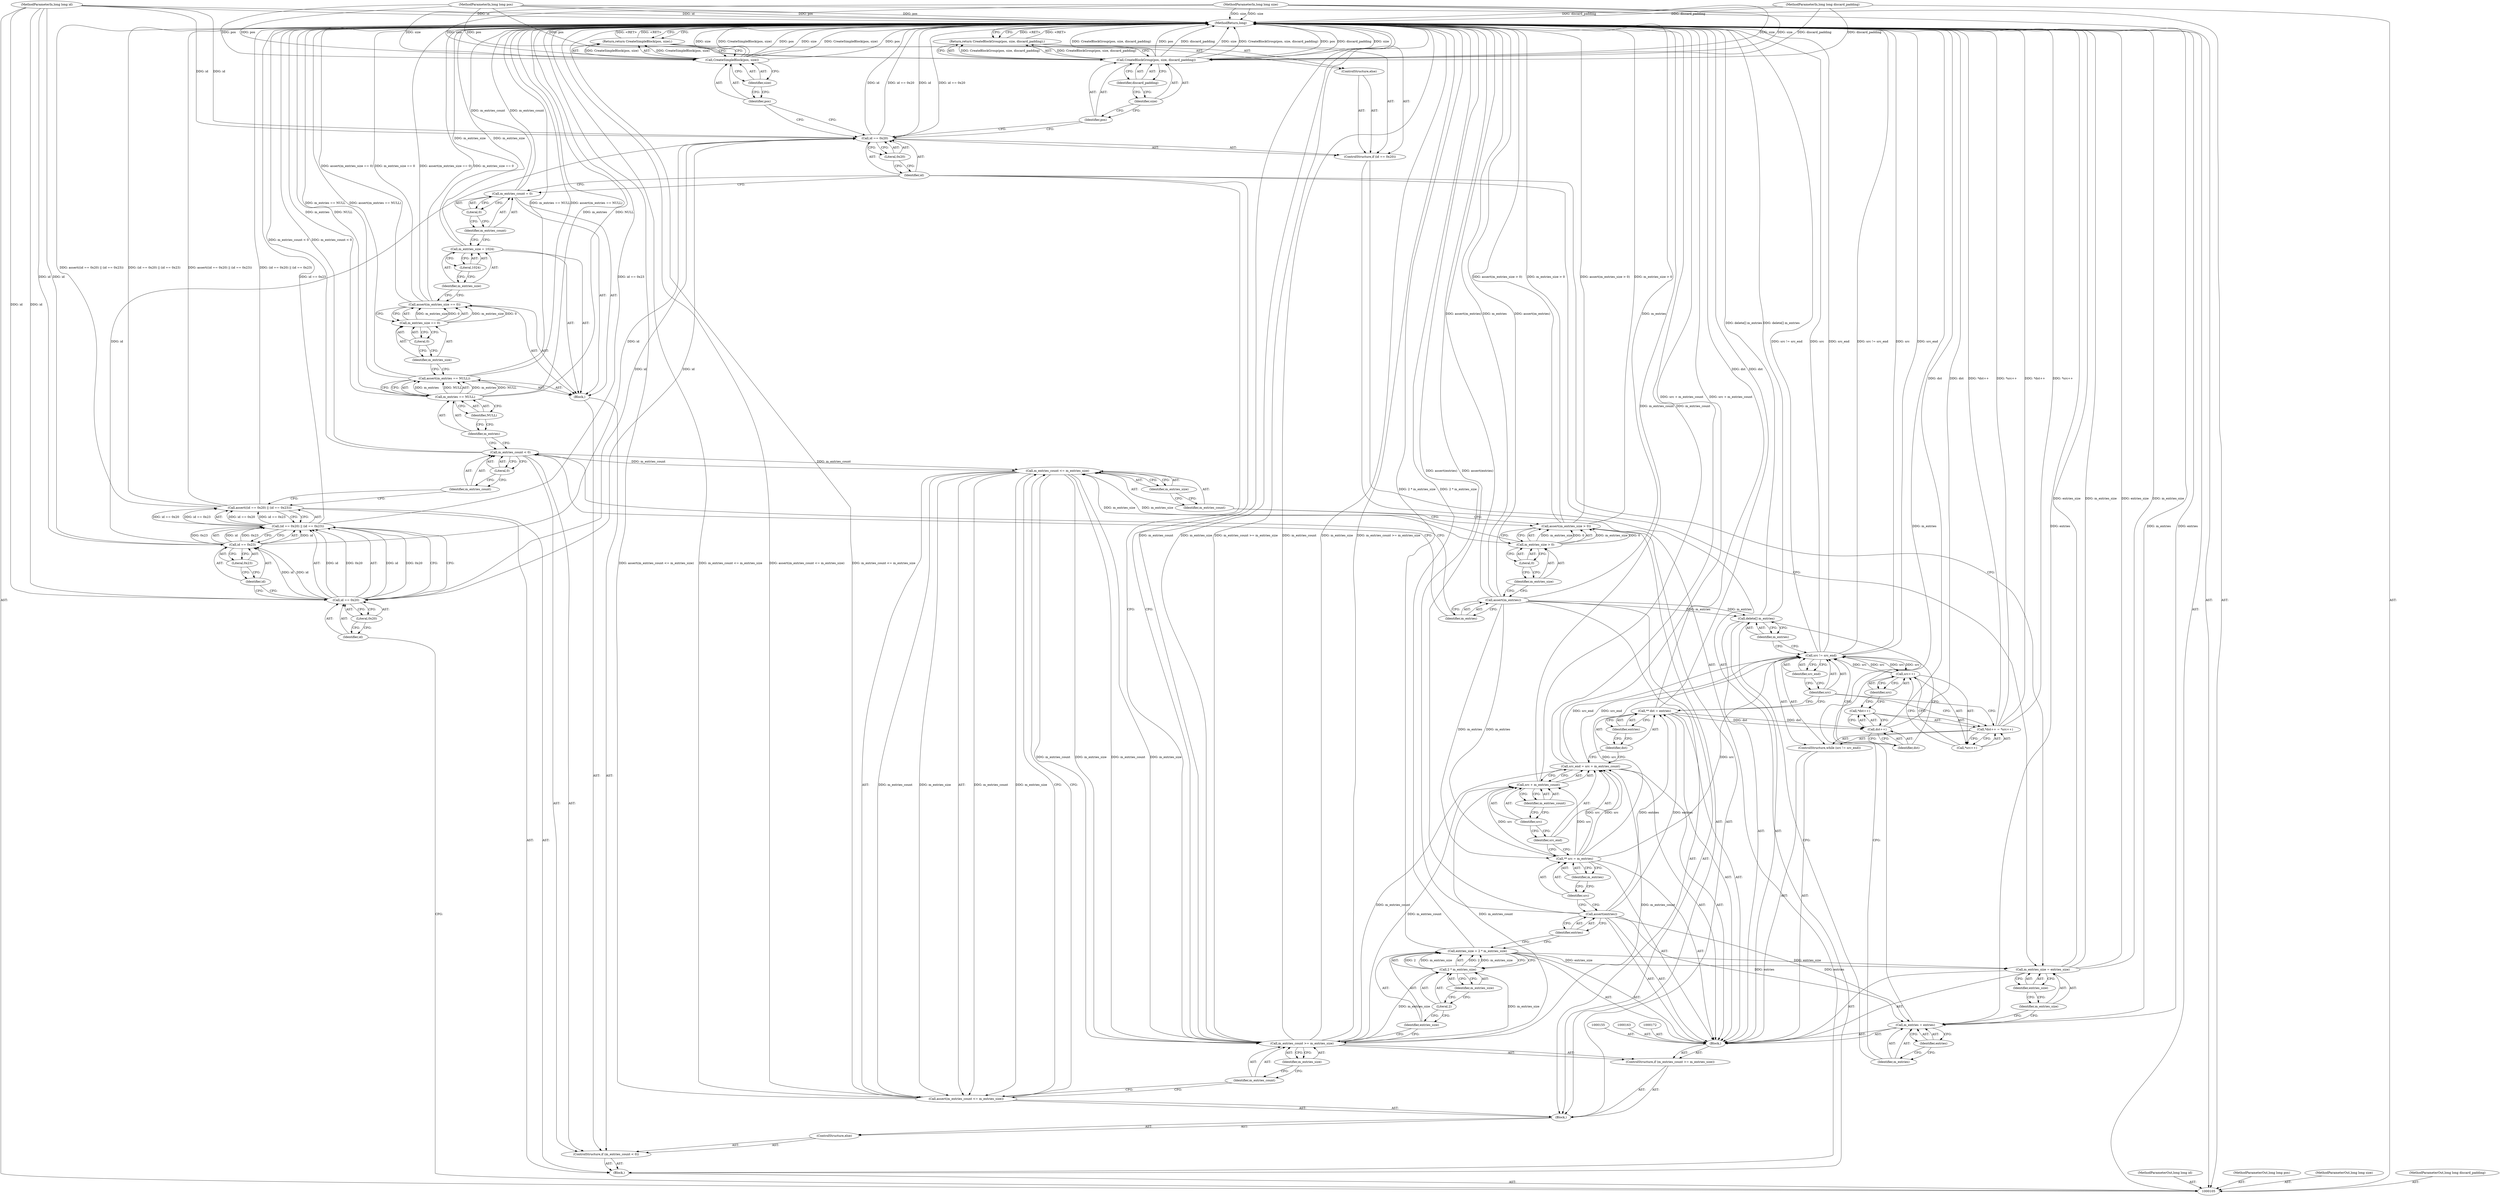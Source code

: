 digraph "1_Android_04839626ed859623901ebd3a5fd483982186b59d_19" {
"1000209" [label="(MethodReturn,long)"];
"1000125" [label="(Call,m_entries == NULL)"];
"1000126" [label="(Identifier,m_entries)"];
"1000127" [label="(Identifier,NULL)"];
"1000124" [label="(Call,assert(m_entries == NULL))"];
"1000129" [label="(Call,m_entries_size == 0)"];
"1000130" [label="(Identifier,m_entries_size)"];
"1000131" [label="(Literal,0)"];
"1000128" [label="(Call,assert(m_entries_size == 0))"];
"1000134" [label="(Literal,1024)"];
"1000132" [label="(Call,m_entries_size = 1024)"];
"1000133" [label="(Identifier,m_entries_size)"];
"1000137" [label="(Literal,0)"];
"1000135" [label="(Call,m_entries_count = 0)"];
"1000136" [label="(Identifier,m_entries_count)"];
"1000138" [label="(ControlStructure,else)"];
"1000139" [label="(Block,)"];
"1000141" [label="(Identifier,m_entries)"];
"1000140" [label="(Call,assert(m_entries))"];
"1000143" [label="(Call,m_entries_size > 0)"];
"1000144" [label="(Identifier,m_entries_size)"];
"1000145" [label="(Literal,0)"];
"1000142" [label="(Call,assert(m_entries_size > 0))"];
"1000106" [label="(MethodParameterIn,long long id)"];
"1000295" [label="(MethodParameterOut,long long id)"];
"1000147" [label="(Call,m_entries_count <= m_entries_size)"];
"1000148" [label="(Identifier,m_entries_count)"];
"1000149" [label="(Identifier,m_entries_size)"];
"1000146" [label="(Call,assert(m_entries_count <= m_entries_size))"];
"1000151" [label="(Call,m_entries_count >= m_entries_size)"];
"1000152" [label="(Identifier,m_entries_count)"];
"1000153" [label="(Identifier,m_entries_size)"];
"1000150" [label="(ControlStructure,if (m_entries_count >= m_entries_size))"];
"1000156" [label="(Call,entries_size = 2 * m_entries_size)"];
"1000157" [label="(Identifier,entries_size)"];
"1000158" [label="(Call,2 * m_entries_size)"];
"1000159" [label="(Literal,2)"];
"1000160" [label="(Identifier,m_entries_size)"];
"1000161" [label="(Call,assert(entries))"];
"1000162" [label="(Identifier,entries)"];
"1000164" [label="(Call,** src = m_entries)"];
"1000165" [label="(Identifier,src)"];
"1000166" [label="(Identifier,m_entries)"];
"1000167" [label="(Call,src_end = src + m_entries_count)"];
"1000168" [label="(Identifier,src_end)"];
"1000169" [label="(Call,src + m_entries_count)"];
"1000170" [label="(Identifier,src)"];
"1000171" [label="(Identifier,m_entries_count)"];
"1000154" [label="(Block,)"];
"1000173" [label="(Call,** dst = entries)"];
"1000174" [label="(Identifier,dst)"];
"1000175" [label="(Identifier,entries)"];
"1000176" [label="(ControlStructure,while (src != src_end))"];
"1000177" [label="(Call,src != src_end)"];
"1000178" [label="(Identifier,src)"];
"1000179" [label="(Identifier,src_end)"];
"1000107" [label="(MethodParameterIn,long long pos)"];
"1000296" [label="(MethodParameterOut,long long pos)"];
"1000180" [label="(Call,*dst++ = *src++)"];
"1000181" [label="(Call,*dst++)"];
"1000182" [label="(Call,dst++)"];
"1000183" [label="(Identifier,dst)"];
"1000184" [label="(Call,*src++)"];
"1000185" [label="(Call,src++)"];
"1000186" [label="(Identifier,src)"];
"1000187" [label="(Call,delete[] m_entries)"];
"1000188" [label="(Identifier,m_entries)"];
"1000189" [label="(Call,m_entries = entries)"];
"1000190" [label="(Identifier,m_entries)"];
"1000191" [label="(Identifier,entries)"];
"1000192" [label="(Call,m_entries_size = entries_size)"];
"1000193" [label="(Identifier,m_entries_size)"];
"1000194" [label="(Identifier,entries_size)"];
"1000198" [label="(Literal,0x20)"];
"1000195" [label="(ControlStructure,if (id == 0x20))"];
"1000196" [label="(Call,id == 0x20)"];
"1000197" [label="(Identifier,id)"];
"1000200" [label="(Call,CreateBlockGroup(pos, size, discard_padding))"];
"1000201" [label="(Identifier,pos)"];
"1000202" [label="(Identifier,size)"];
"1000203" [label="(Identifier,discard_padding)"];
"1000199" [label="(Return,return CreateBlockGroup(pos, size, discard_padding);)"];
"1000204" [label="(ControlStructure,else)"];
"1000108" [label="(MethodParameterIn,long long size)"];
"1000297" [label="(MethodParameterOut,long long size)"];
"1000206" [label="(Call,CreateSimpleBlock(pos, size))"];
"1000207" [label="(Identifier,pos)"];
"1000208" [label="(Identifier,size)"];
"1000205" [label="(Return,return CreateSimpleBlock(pos, size);)"];
"1000109" [label="(MethodParameterIn,long long discard_padding)"];
"1000298" [label="(MethodParameterOut,long long discard_padding)"];
"1000110" [label="(Block,)"];
"1000112" [label="(Call,(id == 0x20) || (id == 0x23))"];
"1000113" [label="(Call,id == 0x20)"];
"1000114" [label="(Identifier,id)"];
"1000115" [label="(Literal,0x20)"];
"1000116" [label="(Call,id == 0x23)"];
"1000117" [label="(Identifier,id)"];
"1000118" [label="(Literal,0x23)"];
"1000111" [label="(Call,assert((id == 0x20) || (id == 0x23)))"];
"1000122" [label="(Literal,0)"];
"1000119" [label="(ControlStructure,if (m_entries_count < 0))"];
"1000120" [label="(Call,m_entries_count < 0)"];
"1000121" [label="(Identifier,m_entries_count)"];
"1000123" [label="(Block,)"];
"1000209" -> "1000105"  [label="AST: "];
"1000209" -> "1000199"  [label="CFG: "];
"1000209" -> "1000205"  [label="CFG: "];
"1000205" -> "1000209"  [label="DDG: <RET>"];
"1000108" -> "1000209"  [label="DDG: size"];
"1000200" -> "1000209"  [label="DDG: CreateBlockGroup(pos, size, discard_padding)"];
"1000200" -> "1000209"  [label="DDG: pos"];
"1000200" -> "1000209"  [label="DDG: discard_padding"];
"1000200" -> "1000209"  [label="DDG: size"];
"1000177" -> "1000209"  [label="DDG: src_end"];
"1000177" -> "1000209"  [label="DDG: src != src_end"];
"1000177" -> "1000209"  [label="DDG: src"];
"1000180" -> "1000209"  [label="DDG: *dst++"];
"1000180" -> "1000209"  [label="DDG: *src++"];
"1000206" -> "1000209"  [label="DDG: size"];
"1000206" -> "1000209"  [label="DDG: CreateSimpleBlock(pos, size)"];
"1000206" -> "1000209"  [label="DDG: pos"];
"1000196" -> "1000209"  [label="DDG: id"];
"1000196" -> "1000209"  [label="DDG: id == 0x20"];
"1000125" -> "1000209"  [label="DDG: m_entries"];
"1000125" -> "1000209"  [label="DDG: NULL"];
"1000187" -> "1000209"  [label="DDG: delete[] m_entries"];
"1000142" -> "1000209"  [label="DDG: assert(m_entries_size > 0)"];
"1000142" -> "1000209"  [label="DDG: m_entries_size > 0"];
"1000124" -> "1000209"  [label="DDG: m_entries == NULL"];
"1000124" -> "1000209"  [label="DDG: assert(m_entries == NULL)"];
"1000192" -> "1000209"  [label="DDG: entries_size"];
"1000192" -> "1000209"  [label="DDG: m_entries_size"];
"1000107" -> "1000209"  [label="DDG: pos"];
"1000151" -> "1000209"  [label="DDG: m_entries_count >= m_entries_size"];
"1000151" -> "1000209"  [label="DDG: m_entries_count"];
"1000151" -> "1000209"  [label="DDG: m_entries_size"];
"1000167" -> "1000209"  [label="DDG: src + m_entries_count"];
"1000189" -> "1000209"  [label="DDG: m_entries"];
"1000189" -> "1000209"  [label="DDG: entries"];
"1000140" -> "1000209"  [label="DDG: m_entries"];
"1000140" -> "1000209"  [label="DDG: assert(m_entries)"];
"1000128" -> "1000209"  [label="DDG: m_entries_size == 0"];
"1000128" -> "1000209"  [label="DDG: assert(m_entries_size == 0)"];
"1000156" -> "1000209"  [label="DDG: 2 * m_entries_size"];
"1000132" -> "1000209"  [label="DDG: m_entries_size"];
"1000111" -> "1000209"  [label="DDG: (id == 0x20) || (id == 0x23)"];
"1000111" -> "1000209"  [label="DDG: assert((id == 0x20) || (id == 0x23))"];
"1000120" -> "1000209"  [label="DDG: m_entries_count < 0"];
"1000135" -> "1000209"  [label="DDG: m_entries_count"];
"1000169" -> "1000209"  [label="DDG: m_entries_count"];
"1000146" -> "1000209"  [label="DDG: assert(m_entries_count <= m_entries_size)"];
"1000146" -> "1000209"  [label="DDG: m_entries_count <= m_entries_size"];
"1000112" -> "1000209"  [label="DDG: id == 0x23"];
"1000182" -> "1000209"  [label="DDG: dst"];
"1000161" -> "1000209"  [label="DDG: assert(entries)"];
"1000173" -> "1000209"  [label="DDG: dst"];
"1000106" -> "1000209"  [label="DDG: id"];
"1000109" -> "1000209"  [label="DDG: discard_padding"];
"1000199" -> "1000209"  [label="DDG: <RET>"];
"1000125" -> "1000124"  [label="AST: "];
"1000125" -> "1000127"  [label="CFG: "];
"1000126" -> "1000125"  [label="AST: "];
"1000127" -> "1000125"  [label="AST: "];
"1000124" -> "1000125"  [label="CFG: "];
"1000125" -> "1000209"  [label="DDG: m_entries"];
"1000125" -> "1000209"  [label="DDG: NULL"];
"1000125" -> "1000124"  [label="DDG: m_entries"];
"1000125" -> "1000124"  [label="DDG: NULL"];
"1000126" -> "1000125"  [label="AST: "];
"1000126" -> "1000120"  [label="CFG: "];
"1000127" -> "1000126"  [label="CFG: "];
"1000127" -> "1000125"  [label="AST: "];
"1000127" -> "1000126"  [label="CFG: "];
"1000125" -> "1000127"  [label="CFG: "];
"1000124" -> "1000123"  [label="AST: "];
"1000124" -> "1000125"  [label="CFG: "];
"1000125" -> "1000124"  [label="AST: "];
"1000130" -> "1000124"  [label="CFG: "];
"1000124" -> "1000209"  [label="DDG: m_entries == NULL"];
"1000124" -> "1000209"  [label="DDG: assert(m_entries == NULL)"];
"1000125" -> "1000124"  [label="DDG: m_entries"];
"1000125" -> "1000124"  [label="DDG: NULL"];
"1000129" -> "1000128"  [label="AST: "];
"1000129" -> "1000131"  [label="CFG: "];
"1000130" -> "1000129"  [label="AST: "];
"1000131" -> "1000129"  [label="AST: "];
"1000128" -> "1000129"  [label="CFG: "];
"1000129" -> "1000128"  [label="DDG: m_entries_size"];
"1000129" -> "1000128"  [label="DDG: 0"];
"1000130" -> "1000129"  [label="AST: "];
"1000130" -> "1000124"  [label="CFG: "];
"1000131" -> "1000130"  [label="CFG: "];
"1000131" -> "1000129"  [label="AST: "];
"1000131" -> "1000130"  [label="CFG: "];
"1000129" -> "1000131"  [label="CFG: "];
"1000128" -> "1000123"  [label="AST: "];
"1000128" -> "1000129"  [label="CFG: "];
"1000129" -> "1000128"  [label="AST: "];
"1000133" -> "1000128"  [label="CFG: "];
"1000128" -> "1000209"  [label="DDG: m_entries_size == 0"];
"1000128" -> "1000209"  [label="DDG: assert(m_entries_size == 0)"];
"1000129" -> "1000128"  [label="DDG: m_entries_size"];
"1000129" -> "1000128"  [label="DDG: 0"];
"1000134" -> "1000132"  [label="AST: "];
"1000134" -> "1000133"  [label="CFG: "];
"1000132" -> "1000134"  [label="CFG: "];
"1000132" -> "1000123"  [label="AST: "];
"1000132" -> "1000134"  [label="CFG: "];
"1000133" -> "1000132"  [label="AST: "];
"1000134" -> "1000132"  [label="AST: "];
"1000136" -> "1000132"  [label="CFG: "];
"1000132" -> "1000209"  [label="DDG: m_entries_size"];
"1000133" -> "1000132"  [label="AST: "];
"1000133" -> "1000128"  [label="CFG: "];
"1000134" -> "1000133"  [label="CFG: "];
"1000137" -> "1000135"  [label="AST: "];
"1000137" -> "1000136"  [label="CFG: "];
"1000135" -> "1000137"  [label="CFG: "];
"1000135" -> "1000123"  [label="AST: "];
"1000135" -> "1000137"  [label="CFG: "];
"1000136" -> "1000135"  [label="AST: "];
"1000137" -> "1000135"  [label="AST: "];
"1000197" -> "1000135"  [label="CFG: "];
"1000135" -> "1000209"  [label="DDG: m_entries_count"];
"1000136" -> "1000135"  [label="AST: "];
"1000136" -> "1000132"  [label="CFG: "];
"1000137" -> "1000136"  [label="CFG: "];
"1000138" -> "1000119"  [label="AST: "];
"1000139" -> "1000138"  [label="AST: "];
"1000139" -> "1000138"  [label="AST: "];
"1000140" -> "1000139"  [label="AST: "];
"1000142" -> "1000139"  [label="AST: "];
"1000146" -> "1000139"  [label="AST: "];
"1000150" -> "1000139"  [label="AST: "];
"1000141" -> "1000140"  [label="AST: "];
"1000141" -> "1000120"  [label="CFG: "];
"1000140" -> "1000141"  [label="CFG: "];
"1000140" -> "1000139"  [label="AST: "];
"1000140" -> "1000141"  [label="CFG: "];
"1000141" -> "1000140"  [label="AST: "];
"1000144" -> "1000140"  [label="CFG: "];
"1000140" -> "1000209"  [label="DDG: m_entries"];
"1000140" -> "1000209"  [label="DDG: assert(m_entries)"];
"1000140" -> "1000164"  [label="DDG: m_entries"];
"1000140" -> "1000187"  [label="DDG: m_entries"];
"1000143" -> "1000142"  [label="AST: "];
"1000143" -> "1000145"  [label="CFG: "];
"1000144" -> "1000143"  [label="AST: "];
"1000145" -> "1000143"  [label="AST: "];
"1000142" -> "1000143"  [label="CFG: "];
"1000143" -> "1000142"  [label="DDG: m_entries_size"];
"1000143" -> "1000142"  [label="DDG: 0"];
"1000143" -> "1000147"  [label="DDG: m_entries_size"];
"1000144" -> "1000143"  [label="AST: "];
"1000144" -> "1000140"  [label="CFG: "];
"1000145" -> "1000144"  [label="CFG: "];
"1000145" -> "1000143"  [label="AST: "];
"1000145" -> "1000144"  [label="CFG: "];
"1000143" -> "1000145"  [label="CFG: "];
"1000142" -> "1000139"  [label="AST: "];
"1000142" -> "1000143"  [label="CFG: "];
"1000143" -> "1000142"  [label="AST: "];
"1000148" -> "1000142"  [label="CFG: "];
"1000142" -> "1000209"  [label="DDG: assert(m_entries_size > 0)"];
"1000142" -> "1000209"  [label="DDG: m_entries_size > 0"];
"1000143" -> "1000142"  [label="DDG: m_entries_size"];
"1000143" -> "1000142"  [label="DDG: 0"];
"1000106" -> "1000105"  [label="AST: "];
"1000106" -> "1000209"  [label="DDG: id"];
"1000106" -> "1000113"  [label="DDG: id"];
"1000106" -> "1000116"  [label="DDG: id"];
"1000106" -> "1000196"  [label="DDG: id"];
"1000295" -> "1000105"  [label="AST: "];
"1000147" -> "1000146"  [label="AST: "];
"1000147" -> "1000149"  [label="CFG: "];
"1000148" -> "1000147"  [label="AST: "];
"1000149" -> "1000147"  [label="AST: "];
"1000146" -> "1000147"  [label="CFG: "];
"1000147" -> "1000146"  [label="DDG: m_entries_count"];
"1000147" -> "1000146"  [label="DDG: m_entries_size"];
"1000120" -> "1000147"  [label="DDG: m_entries_count"];
"1000143" -> "1000147"  [label="DDG: m_entries_size"];
"1000147" -> "1000151"  [label="DDG: m_entries_count"];
"1000147" -> "1000151"  [label="DDG: m_entries_size"];
"1000148" -> "1000147"  [label="AST: "];
"1000148" -> "1000142"  [label="CFG: "];
"1000149" -> "1000148"  [label="CFG: "];
"1000149" -> "1000147"  [label="AST: "];
"1000149" -> "1000148"  [label="CFG: "];
"1000147" -> "1000149"  [label="CFG: "];
"1000146" -> "1000139"  [label="AST: "];
"1000146" -> "1000147"  [label="CFG: "];
"1000147" -> "1000146"  [label="AST: "];
"1000152" -> "1000146"  [label="CFG: "];
"1000146" -> "1000209"  [label="DDG: assert(m_entries_count <= m_entries_size)"];
"1000146" -> "1000209"  [label="DDG: m_entries_count <= m_entries_size"];
"1000147" -> "1000146"  [label="DDG: m_entries_count"];
"1000147" -> "1000146"  [label="DDG: m_entries_size"];
"1000151" -> "1000150"  [label="AST: "];
"1000151" -> "1000153"  [label="CFG: "];
"1000152" -> "1000151"  [label="AST: "];
"1000153" -> "1000151"  [label="AST: "];
"1000157" -> "1000151"  [label="CFG: "];
"1000197" -> "1000151"  [label="CFG: "];
"1000151" -> "1000209"  [label="DDG: m_entries_count >= m_entries_size"];
"1000151" -> "1000209"  [label="DDG: m_entries_count"];
"1000151" -> "1000209"  [label="DDG: m_entries_size"];
"1000147" -> "1000151"  [label="DDG: m_entries_count"];
"1000147" -> "1000151"  [label="DDG: m_entries_size"];
"1000151" -> "1000158"  [label="DDG: m_entries_size"];
"1000151" -> "1000167"  [label="DDG: m_entries_count"];
"1000151" -> "1000169"  [label="DDG: m_entries_count"];
"1000152" -> "1000151"  [label="AST: "];
"1000152" -> "1000146"  [label="CFG: "];
"1000153" -> "1000152"  [label="CFG: "];
"1000153" -> "1000151"  [label="AST: "];
"1000153" -> "1000152"  [label="CFG: "];
"1000151" -> "1000153"  [label="CFG: "];
"1000150" -> "1000139"  [label="AST: "];
"1000151" -> "1000150"  [label="AST: "];
"1000154" -> "1000150"  [label="AST: "];
"1000156" -> "1000154"  [label="AST: "];
"1000156" -> "1000158"  [label="CFG: "];
"1000157" -> "1000156"  [label="AST: "];
"1000158" -> "1000156"  [label="AST: "];
"1000162" -> "1000156"  [label="CFG: "];
"1000156" -> "1000209"  [label="DDG: 2 * m_entries_size"];
"1000158" -> "1000156"  [label="DDG: 2"];
"1000158" -> "1000156"  [label="DDG: m_entries_size"];
"1000156" -> "1000192"  [label="DDG: entries_size"];
"1000157" -> "1000156"  [label="AST: "];
"1000157" -> "1000151"  [label="CFG: "];
"1000159" -> "1000157"  [label="CFG: "];
"1000158" -> "1000156"  [label="AST: "];
"1000158" -> "1000160"  [label="CFG: "];
"1000159" -> "1000158"  [label="AST: "];
"1000160" -> "1000158"  [label="AST: "];
"1000156" -> "1000158"  [label="CFG: "];
"1000158" -> "1000156"  [label="DDG: 2"];
"1000158" -> "1000156"  [label="DDG: m_entries_size"];
"1000151" -> "1000158"  [label="DDG: m_entries_size"];
"1000159" -> "1000158"  [label="AST: "];
"1000159" -> "1000157"  [label="CFG: "];
"1000160" -> "1000159"  [label="CFG: "];
"1000160" -> "1000158"  [label="AST: "];
"1000160" -> "1000159"  [label="CFG: "];
"1000158" -> "1000160"  [label="CFG: "];
"1000161" -> "1000154"  [label="AST: "];
"1000161" -> "1000162"  [label="CFG: "];
"1000162" -> "1000161"  [label="AST: "];
"1000165" -> "1000161"  [label="CFG: "];
"1000161" -> "1000209"  [label="DDG: assert(entries)"];
"1000161" -> "1000173"  [label="DDG: entries"];
"1000161" -> "1000189"  [label="DDG: entries"];
"1000162" -> "1000161"  [label="AST: "];
"1000162" -> "1000156"  [label="CFG: "];
"1000161" -> "1000162"  [label="CFG: "];
"1000164" -> "1000154"  [label="AST: "];
"1000164" -> "1000166"  [label="CFG: "];
"1000165" -> "1000164"  [label="AST: "];
"1000166" -> "1000164"  [label="AST: "];
"1000168" -> "1000164"  [label="CFG: "];
"1000140" -> "1000164"  [label="DDG: m_entries"];
"1000164" -> "1000167"  [label="DDG: src"];
"1000164" -> "1000169"  [label="DDG: src"];
"1000164" -> "1000177"  [label="DDG: src"];
"1000165" -> "1000164"  [label="AST: "];
"1000165" -> "1000161"  [label="CFG: "];
"1000166" -> "1000165"  [label="CFG: "];
"1000166" -> "1000164"  [label="AST: "];
"1000166" -> "1000165"  [label="CFG: "];
"1000164" -> "1000166"  [label="CFG: "];
"1000167" -> "1000154"  [label="AST: "];
"1000167" -> "1000169"  [label="CFG: "];
"1000168" -> "1000167"  [label="AST: "];
"1000169" -> "1000167"  [label="AST: "];
"1000174" -> "1000167"  [label="CFG: "];
"1000167" -> "1000209"  [label="DDG: src + m_entries_count"];
"1000164" -> "1000167"  [label="DDG: src"];
"1000151" -> "1000167"  [label="DDG: m_entries_count"];
"1000167" -> "1000177"  [label="DDG: src_end"];
"1000168" -> "1000167"  [label="AST: "];
"1000168" -> "1000164"  [label="CFG: "];
"1000170" -> "1000168"  [label="CFG: "];
"1000169" -> "1000167"  [label="AST: "];
"1000169" -> "1000171"  [label="CFG: "];
"1000170" -> "1000169"  [label="AST: "];
"1000171" -> "1000169"  [label="AST: "];
"1000167" -> "1000169"  [label="CFG: "];
"1000169" -> "1000209"  [label="DDG: m_entries_count"];
"1000164" -> "1000169"  [label="DDG: src"];
"1000151" -> "1000169"  [label="DDG: m_entries_count"];
"1000170" -> "1000169"  [label="AST: "];
"1000170" -> "1000168"  [label="CFG: "];
"1000171" -> "1000170"  [label="CFG: "];
"1000171" -> "1000169"  [label="AST: "];
"1000171" -> "1000170"  [label="CFG: "];
"1000169" -> "1000171"  [label="CFG: "];
"1000154" -> "1000150"  [label="AST: "];
"1000155" -> "1000154"  [label="AST: "];
"1000156" -> "1000154"  [label="AST: "];
"1000161" -> "1000154"  [label="AST: "];
"1000163" -> "1000154"  [label="AST: "];
"1000164" -> "1000154"  [label="AST: "];
"1000167" -> "1000154"  [label="AST: "];
"1000172" -> "1000154"  [label="AST: "];
"1000173" -> "1000154"  [label="AST: "];
"1000176" -> "1000154"  [label="AST: "];
"1000187" -> "1000154"  [label="AST: "];
"1000189" -> "1000154"  [label="AST: "];
"1000192" -> "1000154"  [label="AST: "];
"1000173" -> "1000154"  [label="AST: "];
"1000173" -> "1000175"  [label="CFG: "];
"1000174" -> "1000173"  [label="AST: "];
"1000175" -> "1000173"  [label="AST: "];
"1000178" -> "1000173"  [label="CFG: "];
"1000173" -> "1000209"  [label="DDG: dst"];
"1000161" -> "1000173"  [label="DDG: entries"];
"1000173" -> "1000182"  [label="DDG: dst"];
"1000174" -> "1000173"  [label="AST: "];
"1000174" -> "1000167"  [label="CFG: "];
"1000175" -> "1000174"  [label="CFG: "];
"1000175" -> "1000173"  [label="AST: "];
"1000175" -> "1000174"  [label="CFG: "];
"1000173" -> "1000175"  [label="CFG: "];
"1000176" -> "1000154"  [label="AST: "];
"1000177" -> "1000176"  [label="AST: "];
"1000180" -> "1000176"  [label="AST: "];
"1000177" -> "1000176"  [label="AST: "];
"1000177" -> "1000179"  [label="CFG: "];
"1000178" -> "1000177"  [label="AST: "];
"1000179" -> "1000177"  [label="AST: "];
"1000183" -> "1000177"  [label="CFG: "];
"1000188" -> "1000177"  [label="CFG: "];
"1000177" -> "1000209"  [label="DDG: src_end"];
"1000177" -> "1000209"  [label="DDG: src != src_end"];
"1000177" -> "1000209"  [label="DDG: src"];
"1000185" -> "1000177"  [label="DDG: src"];
"1000164" -> "1000177"  [label="DDG: src"];
"1000167" -> "1000177"  [label="DDG: src_end"];
"1000177" -> "1000185"  [label="DDG: src"];
"1000178" -> "1000177"  [label="AST: "];
"1000178" -> "1000180"  [label="CFG: "];
"1000178" -> "1000173"  [label="CFG: "];
"1000179" -> "1000178"  [label="CFG: "];
"1000179" -> "1000177"  [label="AST: "];
"1000179" -> "1000178"  [label="CFG: "];
"1000177" -> "1000179"  [label="CFG: "];
"1000107" -> "1000105"  [label="AST: "];
"1000107" -> "1000209"  [label="DDG: pos"];
"1000107" -> "1000200"  [label="DDG: pos"];
"1000107" -> "1000206"  [label="DDG: pos"];
"1000296" -> "1000105"  [label="AST: "];
"1000180" -> "1000176"  [label="AST: "];
"1000180" -> "1000184"  [label="CFG: "];
"1000181" -> "1000180"  [label="AST: "];
"1000184" -> "1000180"  [label="AST: "];
"1000178" -> "1000180"  [label="CFG: "];
"1000180" -> "1000209"  [label="DDG: *dst++"];
"1000180" -> "1000209"  [label="DDG: *src++"];
"1000181" -> "1000180"  [label="AST: "];
"1000181" -> "1000182"  [label="CFG: "];
"1000182" -> "1000181"  [label="AST: "];
"1000186" -> "1000181"  [label="CFG: "];
"1000182" -> "1000181"  [label="AST: "];
"1000182" -> "1000183"  [label="CFG: "];
"1000183" -> "1000182"  [label="AST: "];
"1000181" -> "1000182"  [label="CFG: "];
"1000182" -> "1000209"  [label="DDG: dst"];
"1000173" -> "1000182"  [label="DDG: dst"];
"1000183" -> "1000182"  [label="AST: "];
"1000183" -> "1000177"  [label="CFG: "];
"1000182" -> "1000183"  [label="CFG: "];
"1000184" -> "1000180"  [label="AST: "];
"1000184" -> "1000185"  [label="CFG: "];
"1000185" -> "1000184"  [label="AST: "];
"1000180" -> "1000184"  [label="CFG: "];
"1000185" -> "1000184"  [label="AST: "];
"1000185" -> "1000186"  [label="CFG: "];
"1000186" -> "1000185"  [label="AST: "];
"1000184" -> "1000185"  [label="CFG: "];
"1000185" -> "1000177"  [label="DDG: src"];
"1000177" -> "1000185"  [label="DDG: src"];
"1000186" -> "1000185"  [label="AST: "];
"1000186" -> "1000181"  [label="CFG: "];
"1000185" -> "1000186"  [label="CFG: "];
"1000187" -> "1000154"  [label="AST: "];
"1000187" -> "1000188"  [label="CFG: "];
"1000188" -> "1000187"  [label="AST: "];
"1000190" -> "1000187"  [label="CFG: "];
"1000187" -> "1000209"  [label="DDG: delete[] m_entries"];
"1000140" -> "1000187"  [label="DDG: m_entries"];
"1000188" -> "1000187"  [label="AST: "];
"1000188" -> "1000177"  [label="CFG: "];
"1000187" -> "1000188"  [label="CFG: "];
"1000189" -> "1000154"  [label="AST: "];
"1000189" -> "1000191"  [label="CFG: "];
"1000190" -> "1000189"  [label="AST: "];
"1000191" -> "1000189"  [label="AST: "];
"1000193" -> "1000189"  [label="CFG: "];
"1000189" -> "1000209"  [label="DDG: m_entries"];
"1000189" -> "1000209"  [label="DDG: entries"];
"1000161" -> "1000189"  [label="DDG: entries"];
"1000190" -> "1000189"  [label="AST: "];
"1000190" -> "1000187"  [label="CFG: "];
"1000191" -> "1000190"  [label="CFG: "];
"1000191" -> "1000189"  [label="AST: "];
"1000191" -> "1000190"  [label="CFG: "];
"1000189" -> "1000191"  [label="CFG: "];
"1000192" -> "1000154"  [label="AST: "];
"1000192" -> "1000194"  [label="CFG: "];
"1000193" -> "1000192"  [label="AST: "];
"1000194" -> "1000192"  [label="AST: "];
"1000197" -> "1000192"  [label="CFG: "];
"1000192" -> "1000209"  [label="DDG: entries_size"];
"1000192" -> "1000209"  [label="DDG: m_entries_size"];
"1000156" -> "1000192"  [label="DDG: entries_size"];
"1000193" -> "1000192"  [label="AST: "];
"1000193" -> "1000189"  [label="CFG: "];
"1000194" -> "1000193"  [label="CFG: "];
"1000194" -> "1000192"  [label="AST: "];
"1000194" -> "1000193"  [label="CFG: "];
"1000192" -> "1000194"  [label="CFG: "];
"1000198" -> "1000196"  [label="AST: "];
"1000198" -> "1000197"  [label="CFG: "];
"1000196" -> "1000198"  [label="CFG: "];
"1000195" -> "1000110"  [label="AST: "];
"1000196" -> "1000195"  [label="AST: "];
"1000199" -> "1000195"  [label="AST: "];
"1000204" -> "1000195"  [label="AST: "];
"1000196" -> "1000195"  [label="AST: "];
"1000196" -> "1000198"  [label="CFG: "];
"1000197" -> "1000196"  [label="AST: "];
"1000198" -> "1000196"  [label="AST: "];
"1000201" -> "1000196"  [label="CFG: "];
"1000207" -> "1000196"  [label="CFG: "];
"1000196" -> "1000209"  [label="DDG: id"];
"1000196" -> "1000209"  [label="DDG: id == 0x20"];
"1000116" -> "1000196"  [label="DDG: id"];
"1000113" -> "1000196"  [label="DDG: id"];
"1000106" -> "1000196"  [label="DDG: id"];
"1000197" -> "1000196"  [label="AST: "];
"1000197" -> "1000135"  [label="CFG: "];
"1000197" -> "1000192"  [label="CFG: "];
"1000197" -> "1000151"  [label="CFG: "];
"1000198" -> "1000197"  [label="CFG: "];
"1000200" -> "1000199"  [label="AST: "];
"1000200" -> "1000203"  [label="CFG: "];
"1000201" -> "1000200"  [label="AST: "];
"1000202" -> "1000200"  [label="AST: "];
"1000203" -> "1000200"  [label="AST: "];
"1000199" -> "1000200"  [label="CFG: "];
"1000200" -> "1000209"  [label="DDG: CreateBlockGroup(pos, size, discard_padding)"];
"1000200" -> "1000209"  [label="DDG: pos"];
"1000200" -> "1000209"  [label="DDG: discard_padding"];
"1000200" -> "1000209"  [label="DDG: size"];
"1000200" -> "1000199"  [label="DDG: CreateBlockGroup(pos, size, discard_padding)"];
"1000107" -> "1000200"  [label="DDG: pos"];
"1000108" -> "1000200"  [label="DDG: size"];
"1000109" -> "1000200"  [label="DDG: discard_padding"];
"1000201" -> "1000200"  [label="AST: "];
"1000201" -> "1000196"  [label="CFG: "];
"1000202" -> "1000201"  [label="CFG: "];
"1000202" -> "1000200"  [label="AST: "];
"1000202" -> "1000201"  [label="CFG: "];
"1000203" -> "1000202"  [label="CFG: "];
"1000203" -> "1000200"  [label="AST: "];
"1000203" -> "1000202"  [label="CFG: "];
"1000200" -> "1000203"  [label="CFG: "];
"1000199" -> "1000195"  [label="AST: "];
"1000199" -> "1000200"  [label="CFG: "];
"1000200" -> "1000199"  [label="AST: "];
"1000209" -> "1000199"  [label="CFG: "];
"1000199" -> "1000209"  [label="DDG: <RET>"];
"1000200" -> "1000199"  [label="DDG: CreateBlockGroup(pos, size, discard_padding)"];
"1000204" -> "1000195"  [label="AST: "];
"1000205" -> "1000204"  [label="AST: "];
"1000108" -> "1000105"  [label="AST: "];
"1000108" -> "1000209"  [label="DDG: size"];
"1000108" -> "1000200"  [label="DDG: size"];
"1000108" -> "1000206"  [label="DDG: size"];
"1000297" -> "1000105"  [label="AST: "];
"1000206" -> "1000205"  [label="AST: "];
"1000206" -> "1000208"  [label="CFG: "];
"1000207" -> "1000206"  [label="AST: "];
"1000208" -> "1000206"  [label="AST: "];
"1000205" -> "1000206"  [label="CFG: "];
"1000206" -> "1000209"  [label="DDG: size"];
"1000206" -> "1000209"  [label="DDG: CreateSimpleBlock(pos, size)"];
"1000206" -> "1000209"  [label="DDG: pos"];
"1000206" -> "1000205"  [label="DDG: CreateSimpleBlock(pos, size)"];
"1000107" -> "1000206"  [label="DDG: pos"];
"1000108" -> "1000206"  [label="DDG: size"];
"1000207" -> "1000206"  [label="AST: "];
"1000207" -> "1000196"  [label="CFG: "];
"1000208" -> "1000207"  [label="CFG: "];
"1000208" -> "1000206"  [label="AST: "];
"1000208" -> "1000207"  [label="CFG: "];
"1000206" -> "1000208"  [label="CFG: "];
"1000205" -> "1000204"  [label="AST: "];
"1000205" -> "1000206"  [label="CFG: "];
"1000206" -> "1000205"  [label="AST: "];
"1000209" -> "1000205"  [label="CFG: "];
"1000205" -> "1000209"  [label="DDG: <RET>"];
"1000206" -> "1000205"  [label="DDG: CreateSimpleBlock(pos, size)"];
"1000109" -> "1000105"  [label="AST: "];
"1000109" -> "1000209"  [label="DDG: discard_padding"];
"1000109" -> "1000200"  [label="DDG: discard_padding"];
"1000298" -> "1000105"  [label="AST: "];
"1000110" -> "1000105"  [label="AST: "];
"1000111" -> "1000110"  [label="AST: "];
"1000119" -> "1000110"  [label="AST: "];
"1000195" -> "1000110"  [label="AST: "];
"1000112" -> "1000111"  [label="AST: "];
"1000112" -> "1000113"  [label="CFG: "];
"1000112" -> "1000116"  [label="CFG: "];
"1000113" -> "1000112"  [label="AST: "];
"1000116" -> "1000112"  [label="AST: "];
"1000111" -> "1000112"  [label="CFG: "];
"1000112" -> "1000209"  [label="DDG: id == 0x23"];
"1000112" -> "1000111"  [label="DDG: id == 0x20"];
"1000112" -> "1000111"  [label="DDG: id == 0x23"];
"1000113" -> "1000112"  [label="DDG: id"];
"1000113" -> "1000112"  [label="DDG: 0x20"];
"1000116" -> "1000112"  [label="DDG: id"];
"1000116" -> "1000112"  [label="DDG: 0x23"];
"1000113" -> "1000112"  [label="AST: "];
"1000113" -> "1000115"  [label="CFG: "];
"1000114" -> "1000113"  [label="AST: "];
"1000115" -> "1000113"  [label="AST: "];
"1000117" -> "1000113"  [label="CFG: "];
"1000112" -> "1000113"  [label="CFG: "];
"1000113" -> "1000112"  [label="DDG: id"];
"1000113" -> "1000112"  [label="DDG: 0x20"];
"1000106" -> "1000113"  [label="DDG: id"];
"1000113" -> "1000116"  [label="DDG: id"];
"1000113" -> "1000196"  [label="DDG: id"];
"1000114" -> "1000113"  [label="AST: "];
"1000114" -> "1000105"  [label="CFG: "];
"1000115" -> "1000114"  [label="CFG: "];
"1000115" -> "1000113"  [label="AST: "];
"1000115" -> "1000114"  [label="CFG: "];
"1000113" -> "1000115"  [label="CFG: "];
"1000116" -> "1000112"  [label="AST: "];
"1000116" -> "1000118"  [label="CFG: "];
"1000117" -> "1000116"  [label="AST: "];
"1000118" -> "1000116"  [label="AST: "];
"1000112" -> "1000116"  [label="CFG: "];
"1000116" -> "1000112"  [label="DDG: id"];
"1000116" -> "1000112"  [label="DDG: 0x23"];
"1000113" -> "1000116"  [label="DDG: id"];
"1000106" -> "1000116"  [label="DDG: id"];
"1000116" -> "1000196"  [label="DDG: id"];
"1000117" -> "1000116"  [label="AST: "];
"1000117" -> "1000113"  [label="CFG: "];
"1000118" -> "1000117"  [label="CFG: "];
"1000118" -> "1000116"  [label="AST: "];
"1000118" -> "1000117"  [label="CFG: "];
"1000116" -> "1000118"  [label="CFG: "];
"1000111" -> "1000110"  [label="AST: "];
"1000111" -> "1000112"  [label="CFG: "];
"1000112" -> "1000111"  [label="AST: "];
"1000121" -> "1000111"  [label="CFG: "];
"1000111" -> "1000209"  [label="DDG: (id == 0x20) || (id == 0x23)"];
"1000111" -> "1000209"  [label="DDG: assert((id == 0x20) || (id == 0x23))"];
"1000112" -> "1000111"  [label="DDG: id == 0x20"];
"1000112" -> "1000111"  [label="DDG: id == 0x23"];
"1000122" -> "1000120"  [label="AST: "];
"1000122" -> "1000121"  [label="CFG: "];
"1000120" -> "1000122"  [label="CFG: "];
"1000119" -> "1000110"  [label="AST: "];
"1000120" -> "1000119"  [label="AST: "];
"1000123" -> "1000119"  [label="AST: "];
"1000138" -> "1000119"  [label="AST: "];
"1000120" -> "1000119"  [label="AST: "];
"1000120" -> "1000122"  [label="CFG: "];
"1000121" -> "1000120"  [label="AST: "];
"1000122" -> "1000120"  [label="AST: "];
"1000126" -> "1000120"  [label="CFG: "];
"1000141" -> "1000120"  [label="CFG: "];
"1000120" -> "1000209"  [label="DDG: m_entries_count < 0"];
"1000120" -> "1000147"  [label="DDG: m_entries_count"];
"1000121" -> "1000120"  [label="AST: "];
"1000121" -> "1000111"  [label="CFG: "];
"1000122" -> "1000121"  [label="CFG: "];
"1000123" -> "1000119"  [label="AST: "];
"1000124" -> "1000123"  [label="AST: "];
"1000128" -> "1000123"  [label="AST: "];
"1000132" -> "1000123"  [label="AST: "];
"1000135" -> "1000123"  [label="AST: "];
}
